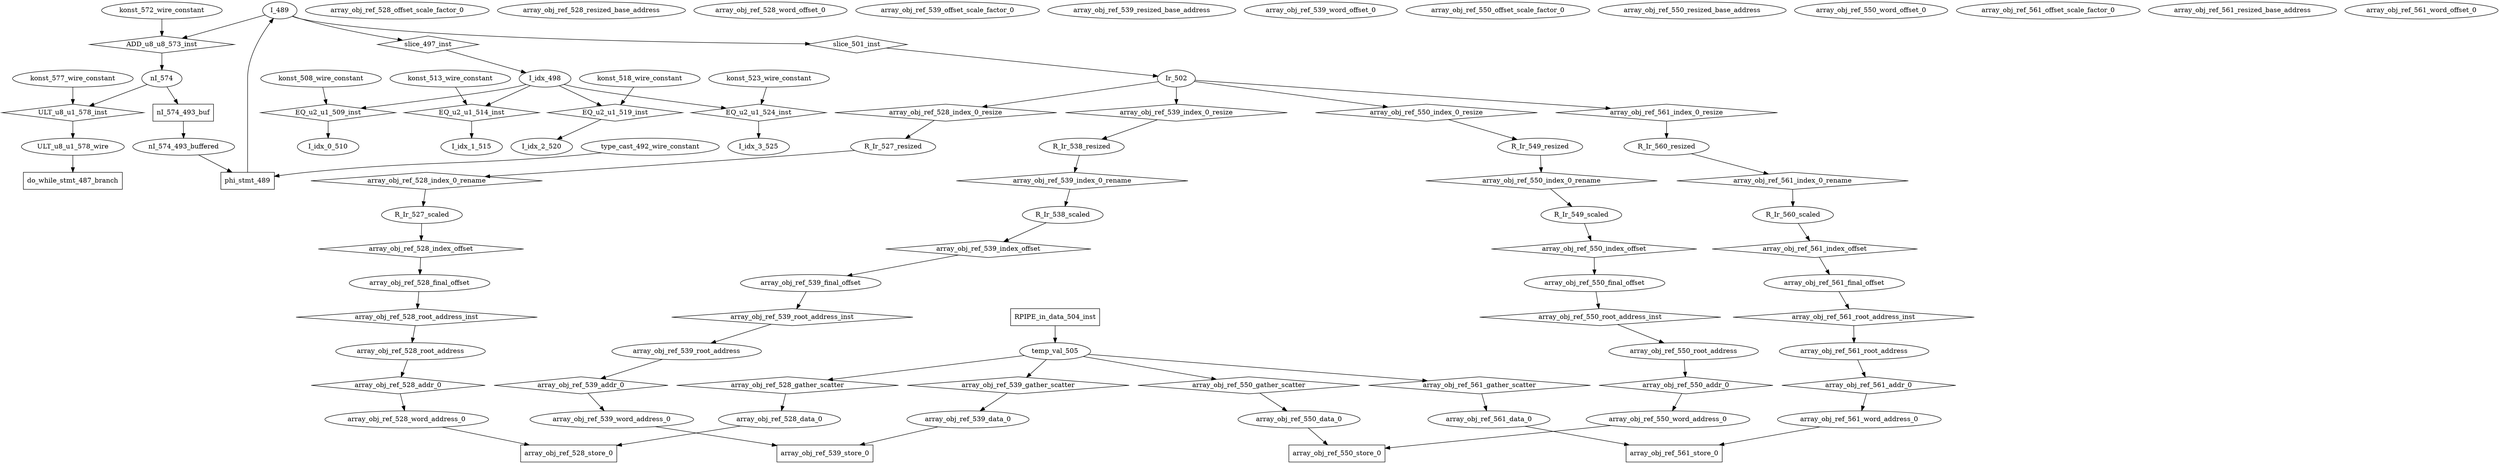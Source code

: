 digraph data_path {
  I_489 [shape=ellipse];
  I_idx_0_510 [shape=ellipse];
  I_idx_1_515 [shape=ellipse];
  I_idx_2_520 [shape=ellipse];
  I_idx_3_525 [shape=ellipse];
  I_idx_498 [shape=ellipse];
  Ir_502 [shape=ellipse];
  R_Ir_527_resized [shape=ellipse];
  R_Ir_527_scaled [shape=ellipse];
  R_Ir_538_resized [shape=ellipse];
  R_Ir_538_scaled [shape=ellipse];
  R_Ir_549_resized [shape=ellipse];
  R_Ir_549_scaled [shape=ellipse];
  R_Ir_560_resized [shape=ellipse];
  R_Ir_560_scaled [shape=ellipse];
  ULT_u8_u1_578_wire [shape=ellipse];
  array_obj_ref_528_data_0 [shape=ellipse];
  array_obj_ref_528_final_offset [shape=ellipse];
  array_obj_ref_528_offset_scale_factor_0 [shape=ellipse];
  array_obj_ref_528_resized_base_address [shape=ellipse];
  array_obj_ref_528_root_address [shape=ellipse];
  array_obj_ref_528_word_address_0 [shape=ellipse];
  array_obj_ref_528_word_offset_0 [shape=ellipse];
  array_obj_ref_539_data_0 [shape=ellipse];
  array_obj_ref_539_final_offset [shape=ellipse];
  array_obj_ref_539_offset_scale_factor_0 [shape=ellipse];
  array_obj_ref_539_resized_base_address [shape=ellipse];
  array_obj_ref_539_root_address [shape=ellipse];
  array_obj_ref_539_word_address_0 [shape=ellipse];
  array_obj_ref_539_word_offset_0 [shape=ellipse];
  array_obj_ref_550_data_0 [shape=ellipse];
  array_obj_ref_550_final_offset [shape=ellipse];
  array_obj_ref_550_offset_scale_factor_0 [shape=ellipse];
  array_obj_ref_550_resized_base_address [shape=ellipse];
  array_obj_ref_550_root_address [shape=ellipse];
  array_obj_ref_550_word_address_0 [shape=ellipse];
  array_obj_ref_550_word_offset_0 [shape=ellipse];
  array_obj_ref_561_data_0 [shape=ellipse];
  array_obj_ref_561_final_offset [shape=ellipse];
  array_obj_ref_561_offset_scale_factor_0 [shape=ellipse];
  array_obj_ref_561_resized_base_address [shape=ellipse];
  array_obj_ref_561_root_address [shape=ellipse];
  array_obj_ref_561_word_address_0 [shape=ellipse];
  array_obj_ref_561_word_offset_0 [shape=ellipse];
  konst_508_wire_constant [shape=ellipse];
  konst_513_wire_constant [shape=ellipse];
  konst_518_wire_constant [shape=ellipse];
  konst_523_wire_constant [shape=ellipse];
  konst_572_wire_constant [shape=ellipse];
  konst_577_wire_constant [shape=ellipse];
  nI_574 [shape=ellipse];
  nI_574_493_buffered [shape=ellipse];
  temp_val_505 [shape=ellipse];
  type_cast_492_wire_constant [shape=ellipse];
  ADD_u8_u8_573_inst [shape=diamond];
I_489  -> ADD_u8_u8_573_inst;
konst_572_wire_constant  -> ADD_u8_u8_573_inst;
ADD_u8_u8_573_inst -> nI_574;
  EQ_u2_u1_509_inst [shape=diamond];
I_idx_498  -> EQ_u2_u1_509_inst;
konst_508_wire_constant  -> EQ_u2_u1_509_inst;
EQ_u2_u1_509_inst -> I_idx_0_510;
  EQ_u2_u1_514_inst [shape=diamond];
I_idx_498  -> EQ_u2_u1_514_inst;
konst_513_wire_constant  -> EQ_u2_u1_514_inst;
EQ_u2_u1_514_inst -> I_idx_1_515;
  EQ_u2_u1_519_inst [shape=diamond];
I_idx_498  -> EQ_u2_u1_519_inst;
konst_518_wire_constant  -> EQ_u2_u1_519_inst;
EQ_u2_u1_519_inst -> I_idx_2_520;
  EQ_u2_u1_524_inst [shape=diamond];
I_idx_498  -> EQ_u2_u1_524_inst;
konst_523_wire_constant  -> EQ_u2_u1_524_inst;
EQ_u2_u1_524_inst -> I_idx_3_525;
  RPIPE_in_data_504_inst [shape=rectangle];
RPIPE_in_data_504_inst -> temp_val_505;
  ULT_u8_u1_578_inst [shape=diamond];
nI_574  -> ULT_u8_u1_578_inst;
konst_577_wire_constant  -> ULT_u8_u1_578_inst;
ULT_u8_u1_578_inst -> ULT_u8_u1_578_wire;
  array_obj_ref_528_addr_0 [shape=diamond];
array_obj_ref_528_root_address  -> array_obj_ref_528_addr_0;
array_obj_ref_528_addr_0 -> array_obj_ref_528_word_address_0;
  array_obj_ref_528_gather_scatter [shape=diamond];
temp_val_505  -> array_obj_ref_528_gather_scatter;
array_obj_ref_528_gather_scatter -> array_obj_ref_528_data_0;
  array_obj_ref_528_index_0_rename [shape=diamond];
R_Ir_527_resized  -> array_obj_ref_528_index_0_rename;
array_obj_ref_528_index_0_rename -> R_Ir_527_scaled;
  array_obj_ref_528_index_0_resize [shape=diamond];
Ir_502  -> array_obj_ref_528_index_0_resize;
array_obj_ref_528_index_0_resize -> R_Ir_527_resized;
  array_obj_ref_528_index_offset [shape=diamond];
R_Ir_527_scaled  -> array_obj_ref_528_index_offset;
array_obj_ref_528_index_offset -> array_obj_ref_528_final_offset;
  array_obj_ref_528_root_address_inst [shape=diamond];
array_obj_ref_528_final_offset  -> array_obj_ref_528_root_address_inst;
array_obj_ref_528_root_address_inst -> array_obj_ref_528_root_address;
  array_obj_ref_528_store_0 [shape=rectangle];
array_obj_ref_528_word_address_0  -> array_obj_ref_528_store_0;
array_obj_ref_528_data_0  -> array_obj_ref_528_store_0;
  array_obj_ref_539_addr_0 [shape=diamond];
array_obj_ref_539_root_address  -> array_obj_ref_539_addr_0;
array_obj_ref_539_addr_0 -> array_obj_ref_539_word_address_0;
  array_obj_ref_539_gather_scatter [shape=diamond];
temp_val_505  -> array_obj_ref_539_gather_scatter;
array_obj_ref_539_gather_scatter -> array_obj_ref_539_data_0;
  array_obj_ref_539_index_0_rename [shape=diamond];
R_Ir_538_resized  -> array_obj_ref_539_index_0_rename;
array_obj_ref_539_index_0_rename -> R_Ir_538_scaled;
  array_obj_ref_539_index_0_resize [shape=diamond];
Ir_502  -> array_obj_ref_539_index_0_resize;
array_obj_ref_539_index_0_resize -> R_Ir_538_resized;
  array_obj_ref_539_index_offset [shape=diamond];
R_Ir_538_scaled  -> array_obj_ref_539_index_offset;
array_obj_ref_539_index_offset -> array_obj_ref_539_final_offset;
  array_obj_ref_539_root_address_inst [shape=diamond];
array_obj_ref_539_final_offset  -> array_obj_ref_539_root_address_inst;
array_obj_ref_539_root_address_inst -> array_obj_ref_539_root_address;
  array_obj_ref_539_store_0 [shape=rectangle];
array_obj_ref_539_word_address_0  -> array_obj_ref_539_store_0;
array_obj_ref_539_data_0  -> array_obj_ref_539_store_0;
  array_obj_ref_550_addr_0 [shape=diamond];
array_obj_ref_550_root_address  -> array_obj_ref_550_addr_0;
array_obj_ref_550_addr_0 -> array_obj_ref_550_word_address_0;
  array_obj_ref_550_gather_scatter [shape=diamond];
temp_val_505  -> array_obj_ref_550_gather_scatter;
array_obj_ref_550_gather_scatter -> array_obj_ref_550_data_0;
  array_obj_ref_550_index_0_rename [shape=diamond];
R_Ir_549_resized  -> array_obj_ref_550_index_0_rename;
array_obj_ref_550_index_0_rename -> R_Ir_549_scaled;
  array_obj_ref_550_index_0_resize [shape=diamond];
Ir_502  -> array_obj_ref_550_index_0_resize;
array_obj_ref_550_index_0_resize -> R_Ir_549_resized;
  array_obj_ref_550_index_offset [shape=diamond];
R_Ir_549_scaled  -> array_obj_ref_550_index_offset;
array_obj_ref_550_index_offset -> array_obj_ref_550_final_offset;
  array_obj_ref_550_root_address_inst [shape=diamond];
array_obj_ref_550_final_offset  -> array_obj_ref_550_root_address_inst;
array_obj_ref_550_root_address_inst -> array_obj_ref_550_root_address;
  array_obj_ref_550_store_0 [shape=rectangle];
array_obj_ref_550_word_address_0  -> array_obj_ref_550_store_0;
array_obj_ref_550_data_0  -> array_obj_ref_550_store_0;
  array_obj_ref_561_addr_0 [shape=diamond];
array_obj_ref_561_root_address  -> array_obj_ref_561_addr_0;
array_obj_ref_561_addr_0 -> array_obj_ref_561_word_address_0;
  array_obj_ref_561_gather_scatter [shape=diamond];
temp_val_505  -> array_obj_ref_561_gather_scatter;
array_obj_ref_561_gather_scatter -> array_obj_ref_561_data_0;
  array_obj_ref_561_index_0_rename [shape=diamond];
R_Ir_560_resized  -> array_obj_ref_561_index_0_rename;
array_obj_ref_561_index_0_rename -> R_Ir_560_scaled;
  array_obj_ref_561_index_0_resize [shape=diamond];
Ir_502  -> array_obj_ref_561_index_0_resize;
array_obj_ref_561_index_0_resize -> R_Ir_560_resized;
  array_obj_ref_561_index_offset [shape=diamond];
R_Ir_560_scaled  -> array_obj_ref_561_index_offset;
array_obj_ref_561_index_offset -> array_obj_ref_561_final_offset;
  array_obj_ref_561_root_address_inst [shape=diamond];
array_obj_ref_561_final_offset  -> array_obj_ref_561_root_address_inst;
array_obj_ref_561_root_address_inst -> array_obj_ref_561_root_address;
  array_obj_ref_561_store_0 [shape=rectangle];
array_obj_ref_561_word_address_0  -> array_obj_ref_561_store_0;
array_obj_ref_561_data_0  -> array_obj_ref_561_store_0;
  do_while_stmt_487_branch [shape=rectangle];
ULT_u8_u1_578_wire  -> do_while_stmt_487_branch;
  nI_574_493_buf [shape=rectangle];
nI_574  -> nI_574_493_buf;
nI_574_493_buf -> nI_574_493_buffered;
  phi_stmt_489 [shape=rectangle];
type_cast_492_wire_constant  -> phi_stmt_489;
nI_574_493_buffered  -> phi_stmt_489;
phi_stmt_489 -> I_489;
  slice_497_inst [shape=diamond];
I_489  -> slice_497_inst;
slice_497_inst -> I_idx_498;
  slice_501_inst [shape=diamond];
I_489  -> slice_501_inst;
slice_501_inst -> Ir_502;
}
